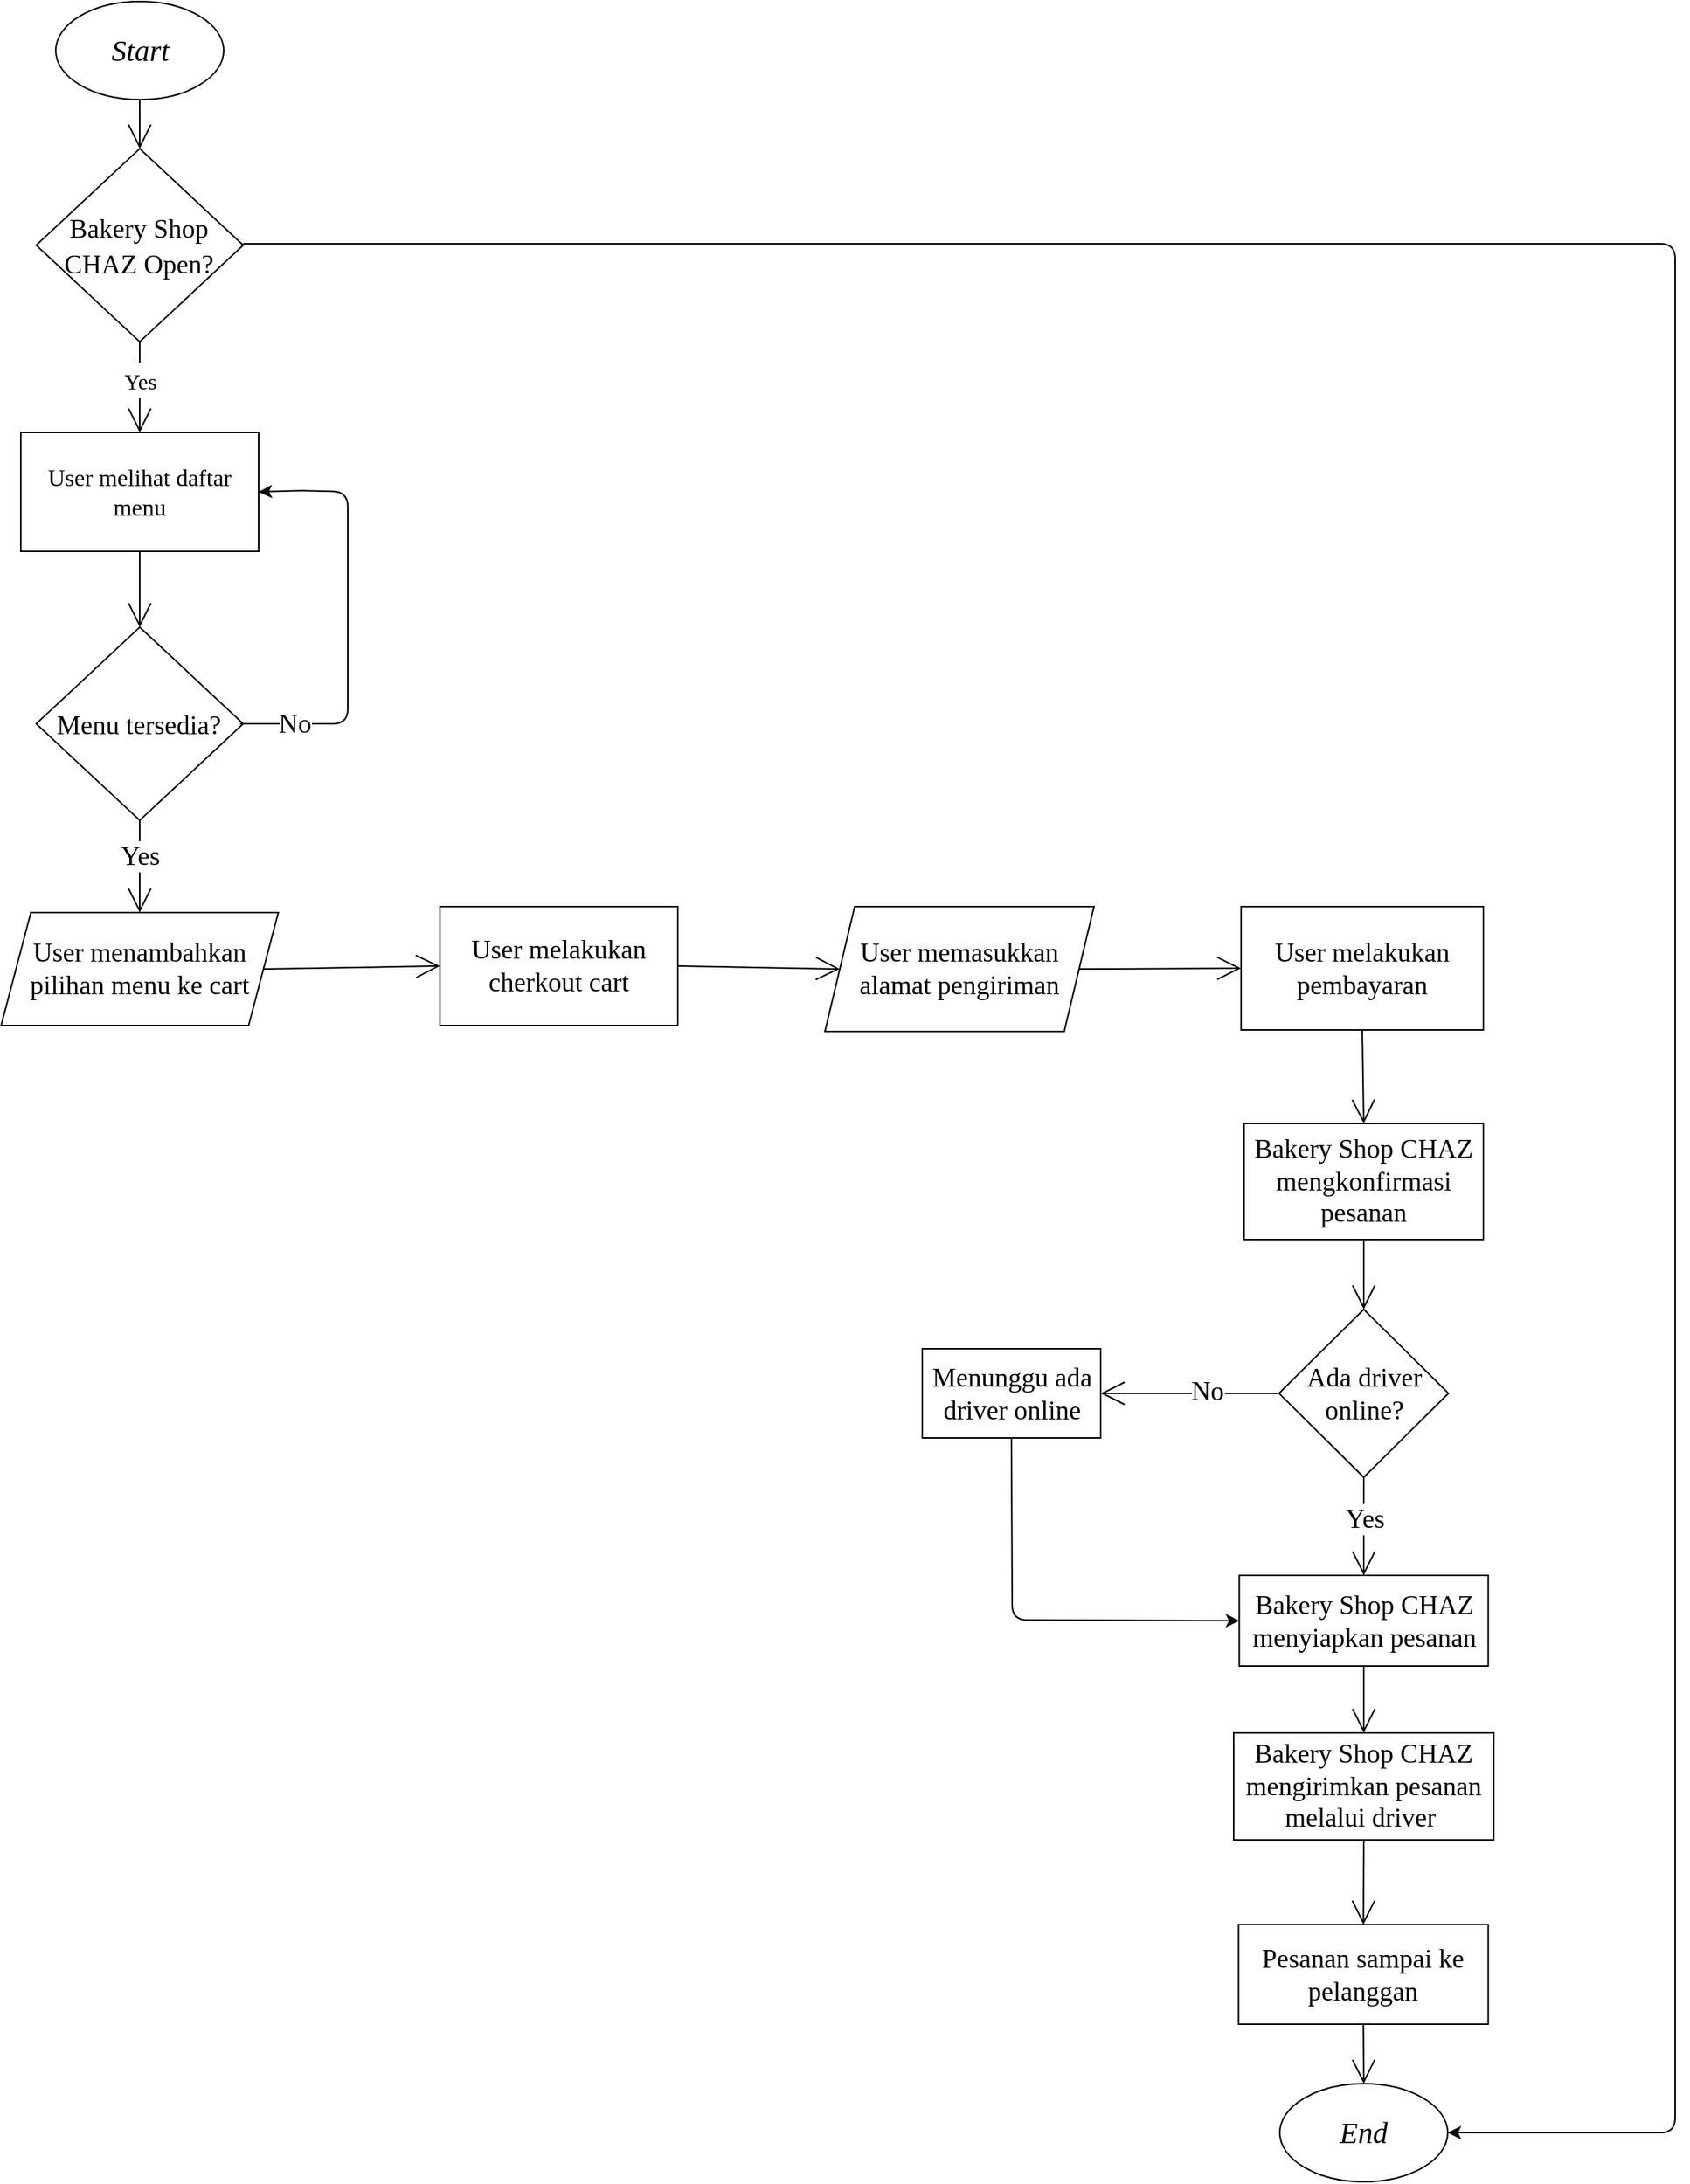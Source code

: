 <mxfile>
    <diagram id="QZgptsSMLCKJXurCH-qp" name="Page-1">
        <mxGraphModel dx="1319" dy="342" grid="0" gridSize="10" guides="1" tooltips="1" connect="1" arrows="1" fold="1" page="0" pageScale="1" pageWidth="827" pageHeight="1169" background="none" math="0" shadow="0">
            <root>
                <mxCell id="0"/>
                <mxCell id="1" parent="0"/>
                <mxCell id="8" value="" style="edgeStyle=none;shape=connector;curved=1;rounded=0;sketch=0;hachureGap=4;html=1;labelBackgroundColor=default;fontFamily=Times New Roman;fontSize=16;fontColor=default;endArrow=open;startSize=14;endSize=14;sourcePerimeterSpacing=8;targetPerimeterSpacing=8;strokeColor=default;exitX=0.5;exitY=1;exitDx=0;exitDy=0;entryX=0.5;entryY=0;entryDx=0;entryDy=0;" edge="1" parent="1" source="4" target="7">
                    <mxGeometry relative="1" as="geometry"/>
                </mxCell>
                <mxCell id="10" value="&lt;font face=&quot;Times New Roman&quot; style=&quot;font-size: 15px&quot;&gt;Yes&lt;/font&gt;" style="edgeLabel;html=1;align=center;verticalAlign=middle;resizable=0;points=[];fontSize=20;fontFamily=Architects Daughter;fontColor=default;" vertex="1" connectable="0" parent="8">
                    <mxGeometry x="-0.547" relative="1" as="geometry">
                        <mxPoint y="11" as="offset"/>
                    </mxGeometry>
                </mxCell>
                <mxCell id="4" value="&lt;font face=&quot;Times New Roman&quot; style=&quot;font-size: 18px&quot;&gt;Bakery Shop CHAZ Open?&lt;/font&gt;" style="rhombus;whiteSpace=wrap;html=1;sketch=0;hachureGap=4;fontFamily=Architects Daughter;fontSource=https%3A%2F%2Ffonts.googleapis.com%2Fcss%3Ffamily%3DArchitects%2BDaughter;fontSize=20;" vertex="1" parent="1">
                    <mxGeometry x="-461.62" y="126" width="139.25" height="130" as="geometry"/>
                </mxCell>
                <mxCell id="6" value="" style="edgeStyle=none;curved=1;rounded=0;sketch=0;hachureGap=4;orthogonalLoop=1;jettySize=auto;html=1;fontFamily=Times New Roman;fontSize=16;endArrow=open;startSize=14;endSize=14;sourcePerimeterSpacing=8;targetPerimeterSpacing=8;exitX=0.5;exitY=1;exitDx=0;exitDy=0;entryX=0.5;entryY=0;entryDx=0;entryDy=0;" edge="1" parent="1" source="5" target="4">
                    <mxGeometry relative="1" as="geometry"/>
                </mxCell>
                <mxCell id="5" value="&lt;font face=&quot;Times New Roman&quot;&gt;&lt;i&gt;Start&lt;/i&gt;&lt;/font&gt;" style="ellipse;whiteSpace=wrap;html=1;sketch=0;hachureGap=4;fontFamily=Architects Daughter;fontSource=https%3A%2F%2Ffonts.googleapis.com%2Fcss%3Ffamily%3DArchitects%2BDaughter;fontSize=20;" vertex="1" parent="1">
                    <mxGeometry x="-448.5" y="27" width="113" height="66" as="geometry"/>
                </mxCell>
                <mxCell id="18" value="" style="edgeStyle=none;shape=connector;curved=1;rounded=0;sketch=0;hachureGap=4;html=1;labelBackgroundColor=default;fontFamily=Times New Roman;fontSize=18;fontColor=default;endArrow=open;startSize=14;endSize=14;sourcePerimeterSpacing=8;targetPerimeterSpacing=8;strokeColor=default;exitX=0.5;exitY=1;exitDx=0;exitDy=0;entryX=0.5;entryY=0;entryDx=0;entryDy=0;" edge="1" parent="1" source="7" target="17">
                    <mxGeometry relative="1" as="geometry"/>
                </mxCell>
                <mxCell id="7" value="User melihat daftar menu" style="rounded=0;whiteSpace=wrap;html=1;sketch=0;hachureGap=4;fontFamily=Times New Roman;fontSize=16;fontColor=default;" vertex="1" parent="1">
                    <mxGeometry x="-472" y="317" width="160" height="80" as="geometry"/>
                </mxCell>
                <mxCell id="20" value="" style="edgeStyle=none;shape=connector;curved=1;rounded=0;sketch=0;hachureGap=4;html=1;labelBackgroundColor=default;fontFamily=Times New Roman;fontSize=18;fontColor=default;endArrow=open;startSize=14;endSize=14;sourcePerimeterSpacing=8;targetPerimeterSpacing=8;strokeColor=default;exitX=0.5;exitY=1;exitDx=0;exitDy=0;entryX=0.5;entryY=0;entryDx=0;entryDy=0;" edge="1" parent="1" source="17" target="19">
                    <mxGeometry relative="1" as="geometry"/>
                </mxCell>
                <mxCell id="21" value="Yes" style="edgeLabel;html=1;align=center;verticalAlign=middle;resizable=0;points=[];fontSize=18;fontFamily=Times New Roman;fontColor=default;" vertex="1" connectable="0" parent="20">
                    <mxGeometry x="-0.611" relative="1" as="geometry">
                        <mxPoint y="12" as="offset"/>
                    </mxGeometry>
                </mxCell>
                <mxCell id="17" value="&lt;font face=&quot;Times New Roman&quot; style=&quot;font-size: 18px&quot;&gt;Menu tersedia?&lt;/font&gt;" style="rhombus;whiteSpace=wrap;html=1;sketch=0;hachureGap=4;fontFamily=Architects Daughter;fontSource=https%3A%2F%2Ffonts.googleapis.com%2Fcss%3Ffamily%3DArchitects%2BDaughter;fontSize=20;" vertex="1" parent="1">
                    <mxGeometry x="-461.62" y="448" width="139.25" height="130" as="geometry"/>
                </mxCell>
                <mxCell id="31" value="" style="edgeStyle=none;shape=connector;curved=1;rounded=0;sketch=0;hachureGap=4;html=1;labelBackgroundColor=default;fontFamily=Times New Roman;fontSize=18;fontColor=default;endArrow=open;startSize=14;endSize=14;sourcePerimeterSpacing=8;targetPerimeterSpacing=8;strokeColor=default;exitX=1;exitY=0.5;exitDx=0;exitDy=0;entryX=0;entryY=0.5;entryDx=0;entryDy=0;" edge="1" parent="1" source="19" target="27">
                    <mxGeometry relative="1" as="geometry"/>
                </mxCell>
                <mxCell id="19" value="User menambahkan pilihan menu ke cart" style="shape=parallelogram;perimeter=parallelogramPerimeter;whiteSpace=wrap;html=1;fixedSize=1;sketch=0;hachureGap=4;fontFamily=Times New Roman;fontSize=18;fontColor=default;strokeColor=default;fillColor=default;" vertex="1" parent="1">
                    <mxGeometry x="-485.24" y="640" width="186.49" height="76" as="geometry"/>
                </mxCell>
                <mxCell id="23" style="edgeStyle=none;html=1;entryX=1;entryY=0.5;entryDx=0;entryDy=0;exitX=1;exitY=0.5;exitDx=0;exitDy=0;exitPerimeter=0;" edge="1" parent="1" target="7">
                    <mxGeometry relative="1" as="geometry">
                        <Array as="points">
                            <mxPoint x="-252" y="513"/>
                            <mxPoint x="-252" y="357"/>
                            <mxPoint x="-283" y="356"/>
                        </Array>
                        <mxPoint x="-332" y="403" as="targetPoint"/>
                        <mxPoint x="-324.5" y="513" as="sourcePoint"/>
                    </mxGeometry>
                </mxCell>
                <mxCell id="24" value="No" style="edgeLabel;html=1;align=center;verticalAlign=middle;resizable=0;points=[];fontSize=18;fontFamily=Times New Roman;fontColor=default;" vertex="1" connectable="0" parent="23">
                    <mxGeometry x="0.21" y="1" relative="1" as="geometry">
                        <mxPoint x="-35" y="102" as="offset"/>
                    </mxGeometry>
                </mxCell>
                <mxCell id="25" style="edgeStyle=none;html=1;exitX=1;exitY=0.5;exitDx=0;exitDy=0;exitPerimeter=0;entryX=1;entryY=0.5;entryDx=0;entryDy=0;" edge="1" parent="1" target="26">
                    <mxGeometry relative="1" as="geometry">
                        <Array as="points">
                            <mxPoint x="641" y="190"/>
                            <mxPoint x="641" y="676"/>
                            <mxPoint x="641" y="1461"/>
                        </Array>
                        <mxPoint x="-322.37" y="190" as="sourcePoint"/>
                        <mxPoint x="485" y="1390" as="targetPoint"/>
                    </mxGeometry>
                </mxCell>
                <mxCell id="26" value="&lt;font face=&quot;Times New Roman&quot;&gt;&lt;i&gt;End&lt;/i&gt;&lt;/font&gt;" style="ellipse;whiteSpace=wrap;html=1;sketch=0;hachureGap=4;fontFamily=Architects Daughter;fontSource=https%3A%2F%2Ffonts.googleapis.com%2Fcss%3Ffamily%3DArchitects%2BDaughter;fontSize=20;" vertex="1" parent="1">
                    <mxGeometry x="375" y="1428" width="113" height="66" as="geometry"/>
                </mxCell>
                <mxCell id="32" value="" style="edgeStyle=none;shape=connector;curved=1;rounded=0;sketch=0;hachureGap=4;html=1;labelBackgroundColor=default;fontFamily=Times New Roman;fontSize=18;fontColor=default;endArrow=open;startSize=14;endSize=14;sourcePerimeterSpacing=8;targetPerimeterSpacing=8;strokeColor=default;entryX=0;entryY=0.5;entryDx=0;entryDy=0;exitX=1;exitY=0.5;exitDx=0;exitDy=0;" edge="1" parent="1" source="27" target="28">
                    <mxGeometry relative="1" as="geometry"/>
                </mxCell>
                <mxCell id="27" value="User melakukan cherkout cart" style="rounded=0;whiteSpace=wrap;html=1;sketch=0;hachureGap=4;fontFamily=Times New Roman;fontSize=18;fontColor=default;strokeColor=default;fillColor=default;" vertex="1" parent="1">
                    <mxGeometry x="-190" y="636" width="160" height="80" as="geometry"/>
                </mxCell>
                <mxCell id="33" value="" style="edgeStyle=none;shape=connector;curved=1;rounded=0;sketch=0;hachureGap=4;html=1;labelBackgroundColor=default;fontFamily=Times New Roman;fontSize=18;fontColor=default;endArrow=open;startSize=14;endSize=14;sourcePerimeterSpacing=8;targetPerimeterSpacing=8;strokeColor=default;entryX=0;entryY=0.5;entryDx=0;entryDy=0;exitX=1;exitY=0.5;exitDx=0;exitDy=0;" edge="1" parent="1" source="28" target="30">
                    <mxGeometry relative="1" as="geometry"/>
                </mxCell>
                <mxCell id="28" value="User memasukkan alamat pengiriman" style="shape=parallelogram;perimeter=parallelogramPerimeter;whiteSpace=wrap;html=1;fixedSize=1;sketch=0;hachureGap=4;fontFamily=Times New Roman;fontSize=18;fontColor=default;strokeColor=default;fillColor=default;" vertex="1" parent="1">
                    <mxGeometry x="69" y="636" width="181" height="84" as="geometry"/>
                </mxCell>
                <mxCell id="35" value="" style="edgeStyle=none;shape=connector;curved=1;rounded=0;sketch=0;hachureGap=4;html=1;labelBackgroundColor=default;fontFamily=Times New Roman;fontSize=18;fontColor=default;endArrow=open;startSize=14;endSize=14;sourcePerimeterSpacing=8;targetPerimeterSpacing=8;strokeColor=default;exitX=0.5;exitY=1;exitDx=0;exitDy=0;entryX=0.5;entryY=0;entryDx=0;entryDy=0;" edge="1" parent="1" source="30" target="34">
                    <mxGeometry relative="1" as="geometry"/>
                </mxCell>
                <mxCell id="30" value="User melakukan pembayaran" style="rounded=0;whiteSpace=wrap;html=1;sketch=0;hachureGap=4;fontFamily=Times New Roman;fontSize=18;fontColor=default;strokeColor=default;fillColor=default;" vertex="1" parent="1">
                    <mxGeometry x="349" y="636" width="163" height="83" as="geometry"/>
                </mxCell>
                <mxCell id="38" value="" style="edgeStyle=none;shape=connector;curved=1;rounded=0;sketch=0;hachureGap=4;html=1;labelBackgroundColor=default;fontFamily=Times New Roman;fontSize=18;fontColor=default;endArrow=open;startSize=14;endSize=14;sourcePerimeterSpacing=8;targetPerimeterSpacing=8;strokeColor=default;entryX=0.5;entryY=0;entryDx=0;entryDy=0;exitX=0.5;exitY=1;exitDx=0;exitDy=0;" edge="1" parent="1" source="34" target="37">
                    <mxGeometry relative="1" as="geometry"/>
                </mxCell>
                <mxCell id="34" value="Bakery Shop CHAZ mengkonfirmasi pesanan" style="rounded=0;whiteSpace=wrap;html=1;sketch=0;hachureGap=4;fontFamily=Times New Roman;fontSize=18;fontColor=default;strokeColor=default;fillColor=default;" vertex="1" parent="1">
                    <mxGeometry x="351" y="782" width="161" height="78" as="geometry"/>
                </mxCell>
                <mxCell id="44" value="" style="edgeStyle=none;shape=connector;curved=1;rounded=0;sketch=0;hachureGap=4;html=1;labelBackgroundColor=default;fontFamily=Times New Roman;fontSize=18;fontColor=default;endArrow=open;startSize=14;endSize=14;sourcePerimeterSpacing=8;targetPerimeterSpacing=8;strokeColor=default;exitX=0.5;exitY=1;exitDx=0;exitDy=0;entryX=0.5;entryY=0;entryDx=0;entryDy=0;" edge="1" parent="1" source="37" target="43">
                    <mxGeometry relative="1" as="geometry"/>
                </mxCell>
                <mxCell id="45" value="Yes" style="edgeLabel;html=1;align=center;verticalAlign=middle;resizable=0;points=[];fontSize=18;fontFamily=Times New Roman;fontColor=default;" vertex="1" connectable="0" parent="44">
                    <mxGeometry x="-0.172" relative="1" as="geometry">
                        <mxPoint as="offset"/>
                    </mxGeometry>
                </mxCell>
                <mxCell id="49" value="" style="edgeStyle=none;shape=connector;curved=1;rounded=0;sketch=0;hachureGap=4;html=1;labelBackgroundColor=default;fontFamily=Times New Roman;fontSize=18;fontColor=default;endArrow=open;startSize=14;endSize=14;sourcePerimeterSpacing=8;targetPerimeterSpacing=8;strokeColor=default;entryX=1;entryY=0.5;entryDx=0;entryDy=0;exitX=0;exitY=0.5;exitDx=0;exitDy=0;" edge="1" parent="1" source="37" target="48">
                    <mxGeometry relative="1" as="geometry"/>
                </mxCell>
                <mxCell id="50" value="No" style="edgeLabel;html=1;align=center;verticalAlign=middle;resizable=0;points=[];fontSize=18;fontFamily=Times New Roman;fontColor=default;" vertex="1" connectable="0" parent="49">
                    <mxGeometry x="-0.185" y="-2" relative="1" as="geometry">
                        <mxPoint as="offset"/>
                    </mxGeometry>
                </mxCell>
                <mxCell id="37" value="Ada driver online?" style="rhombus;whiteSpace=wrap;html=1;sketch=0;hachureGap=4;fontFamily=Times New Roman;fontSize=18;fontColor=default;strokeColor=default;fillColor=default;" vertex="1" parent="1">
                    <mxGeometry x="374.5" y="907" width="114" height="113" as="geometry"/>
                </mxCell>
                <mxCell id="47" value="" style="edgeStyle=none;shape=connector;curved=1;rounded=0;sketch=0;hachureGap=4;html=1;labelBackgroundColor=default;fontFamily=Times New Roman;fontSize=18;fontColor=default;endArrow=open;startSize=14;endSize=14;sourcePerimeterSpacing=8;targetPerimeterSpacing=8;strokeColor=default;exitX=0.5;exitY=1;exitDx=0;exitDy=0;entryX=0.5;entryY=0;entryDx=0;entryDy=0;" edge="1" parent="1" source="43" target="46">
                    <mxGeometry relative="1" as="geometry"/>
                </mxCell>
                <mxCell id="43" value="Bakery Shop CHAZ menyiapkan pesanan" style="whiteSpace=wrap;html=1;sketch=0;hachureGap=4;fontFamily=Times New Roman;fontSize=18;fontColor=default;strokeColor=default;fillColor=default;" vertex="1" parent="1">
                    <mxGeometry x="347.75" y="1086" width="167.5" height="61" as="geometry"/>
                </mxCell>
                <mxCell id="53" value="" style="edgeStyle=none;shape=connector;curved=1;rounded=0;sketch=0;hachureGap=4;html=1;labelBackgroundColor=default;fontFamily=Times New Roman;fontSize=18;fontColor=default;endArrow=open;startSize=14;endSize=14;sourcePerimeterSpacing=8;targetPerimeterSpacing=8;strokeColor=default;exitX=0.5;exitY=1;exitDx=0;exitDy=0;entryX=0.5;entryY=0;entryDx=0;entryDy=0;" edge="1" parent="1" source="46" target="52">
                    <mxGeometry relative="1" as="geometry"/>
                </mxCell>
                <mxCell id="46" value="Bakery Shop CHAZ mengirimkan pesanan melalui driver&amp;nbsp;" style="whiteSpace=wrap;html=1;sketch=0;hachureGap=4;fontFamily=Times New Roman;fontSize=18;fontColor=default;strokeColor=default;fillColor=default;" vertex="1" parent="1">
                    <mxGeometry x="344" y="1192" width="175" height="72" as="geometry"/>
                </mxCell>
                <mxCell id="48" value="Menunggu ada driver online" style="whiteSpace=wrap;html=1;sketch=0;hachureGap=4;fontFamily=Times New Roman;fontSize=18;fontColor=default;strokeColor=default;fillColor=default;" vertex="1" parent="1">
                    <mxGeometry x="134.5" y="933.5" width="120" height="60" as="geometry"/>
                </mxCell>
                <mxCell id="51" style="edgeStyle=none;html=1;exitX=0.5;exitY=1;exitDx=0;exitDy=0;entryX=0;entryY=0.5;entryDx=0;entryDy=0;" edge="1" parent="1" source="48" target="43">
                    <mxGeometry relative="1" as="geometry">
                        <mxPoint x="374.5" y="1020" as="targetPoint"/>
                        <Array as="points">
                            <mxPoint x="195" y="1116"/>
                        </Array>
                        <mxPoint x="174.75" y="1070" as="sourcePoint"/>
                    </mxGeometry>
                </mxCell>
                <mxCell id="54" value="" style="edgeStyle=none;shape=connector;curved=1;rounded=0;sketch=0;hachureGap=4;html=1;labelBackgroundColor=default;fontFamily=Times New Roman;fontSize=18;fontColor=default;endArrow=open;startSize=14;endSize=14;sourcePerimeterSpacing=8;targetPerimeterSpacing=8;strokeColor=default;exitX=0.5;exitY=1;exitDx=0;exitDy=0;entryX=0.5;entryY=0;entryDx=0;entryDy=0;" edge="1" parent="1" source="52" target="26">
                    <mxGeometry relative="1" as="geometry"/>
                </mxCell>
                <mxCell id="52" value="Pesanan sampai ke pelanggan" style="whiteSpace=wrap;html=1;sketch=0;hachureGap=4;fontFamily=Times New Roman;fontSize=18;fontColor=default;strokeColor=default;fillColor=default;" vertex="1" parent="1">
                    <mxGeometry x="347.25" y="1321" width="168" height="67" as="geometry"/>
                </mxCell>
            </root>
        </mxGraphModel>
    </diagram>
</mxfile>